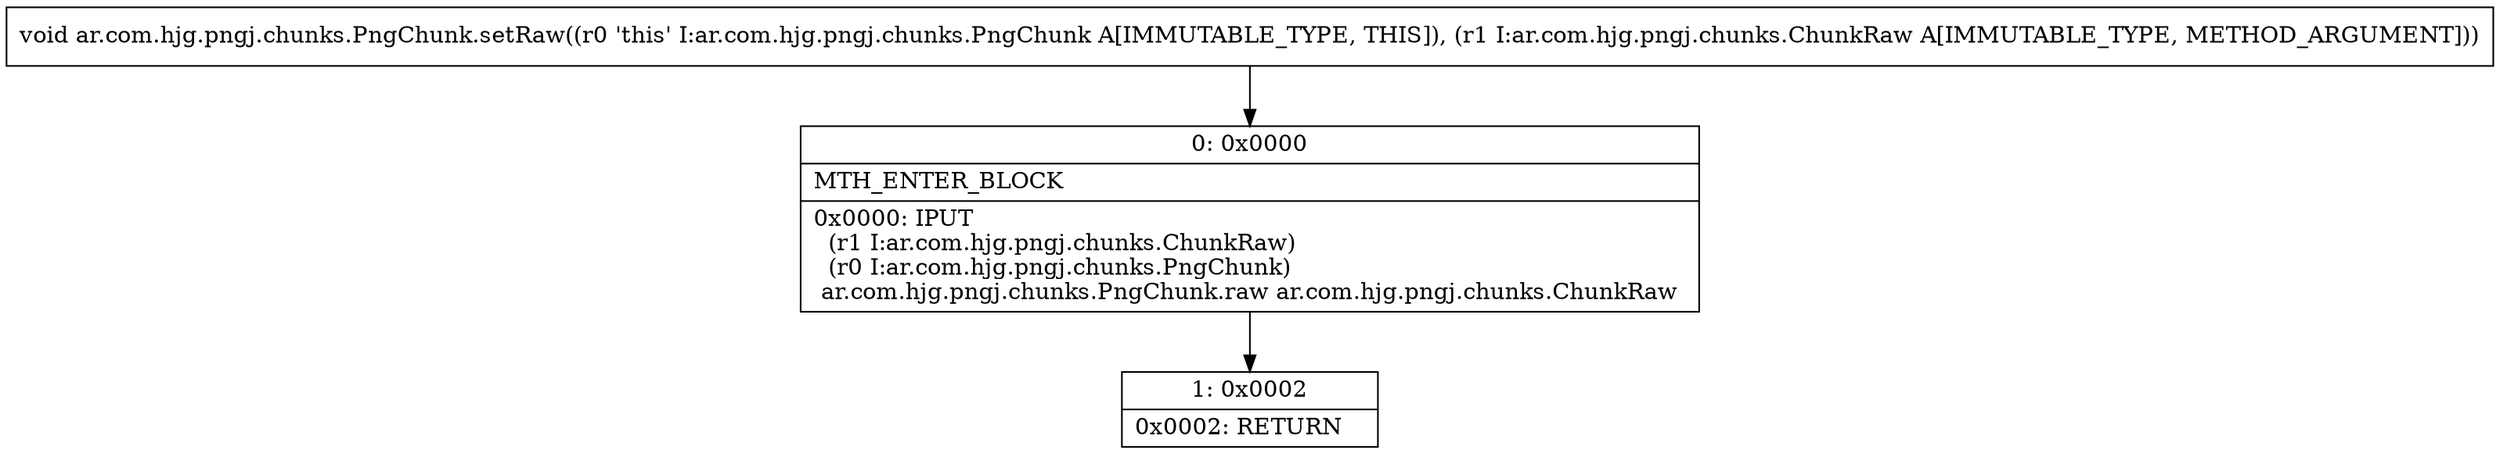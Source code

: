 digraph "CFG forar.com.hjg.pngj.chunks.PngChunk.setRaw(Lar\/com\/hjg\/pngj\/chunks\/ChunkRaw;)V" {
Node_0 [shape=record,label="{0\:\ 0x0000|MTH_ENTER_BLOCK\l|0x0000: IPUT  \l  (r1 I:ar.com.hjg.pngj.chunks.ChunkRaw)\l  (r0 I:ar.com.hjg.pngj.chunks.PngChunk)\l ar.com.hjg.pngj.chunks.PngChunk.raw ar.com.hjg.pngj.chunks.ChunkRaw \l}"];
Node_1 [shape=record,label="{1\:\ 0x0002|0x0002: RETURN   \l}"];
MethodNode[shape=record,label="{void ar.com.hjg.pngj.chunks.PngChunk.setRaw((r0 'this' I:ar.com.hjg.pngj.chunks.PngChunk A[IMMUTABLE_TYPE, THIS]), (r1 I:ar.com.hjg.pngj.chunks.ChunkRaw A[IMMUTABLE_TYPE, METHOD_ARGUMENT])) }"];
MethodNode -> Node_0;
Node_0 -> Node_1;
}


